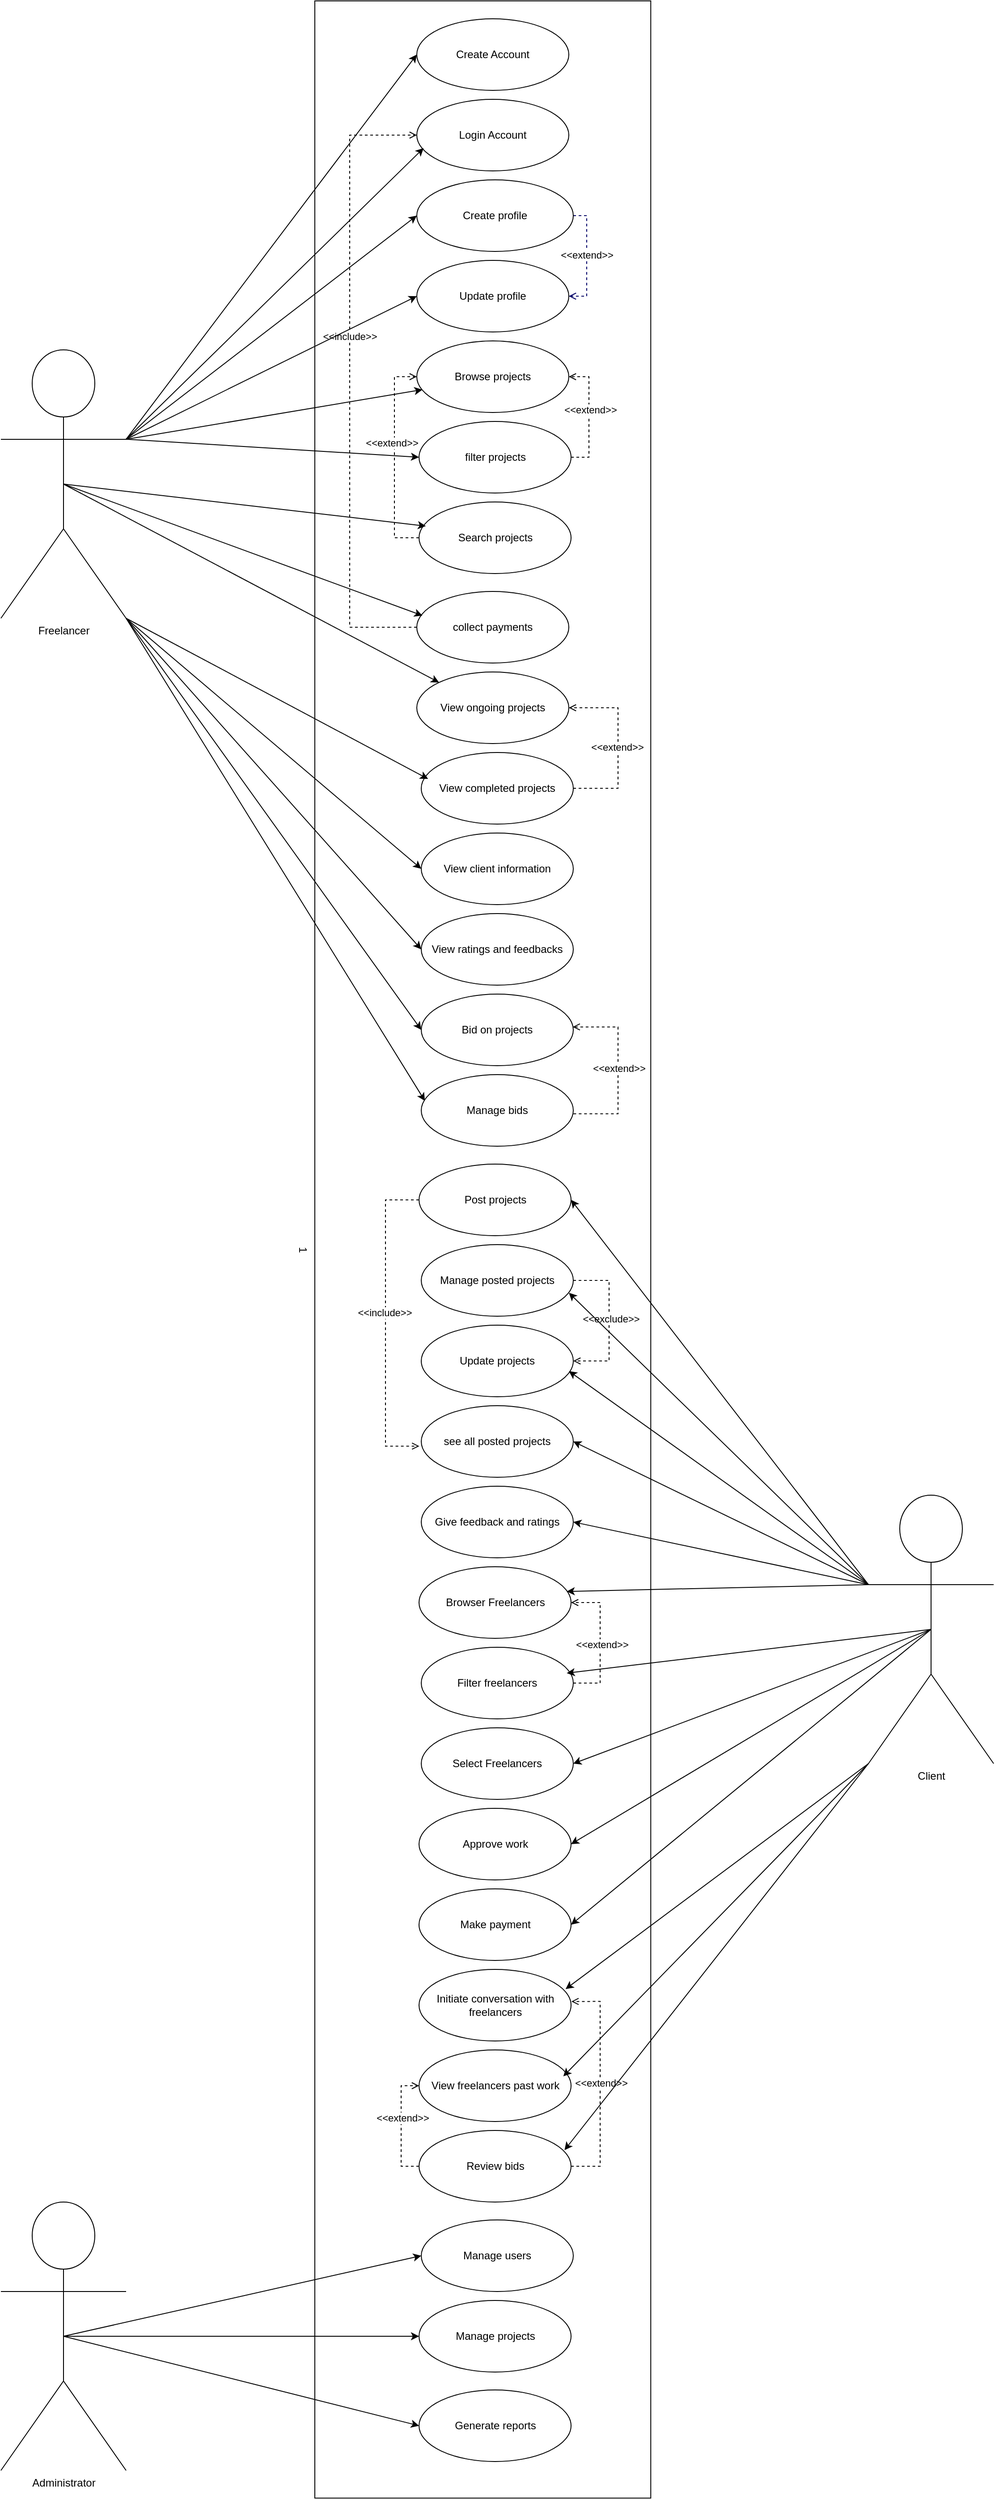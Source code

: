 <mxfile version="24.7.12">
  <diagram name="Page-1" id="MOCjurJPFzLoFM43xPGN">
    <mxGraphModel dx="2269" dy="2960" grid="1" gridSize="10" guides="1" tooltips="1" connect="1" arrows="1" fold="1" page="1" pageScale="1" pageWidth="827" pageHeight="1169" math="0" shadow="0">
      <root>
        <mxCell id="0" />
        <mxCell id="1" parent="0" />
        <mxCell id="UTlt9TKINnefYzKURxrY-1" value="Freelancer" style="shape=umlActor;verticalLabelPosition=bottom;verticalAlign=top;html=1;" vertex="1" parent="1">
          <mxGeometry x="150" y="320" width="140" height="300" as="geometry" />
        </mxCell>
        <mxCell id="UTlt9TKINnefYzKURxrY-3" value="1" style="verticalLabelPosition=bottom;verticalAlign=top;html=1;shape=mxgraph.basic.rect;fillColor2=none;strokeWidth=1;size=20;indent=5;rotation=90;" vertex="1" parent="1">
          <mxGeometry x="-706.63" y="1137.63" width="2790.88" height="375.63" as="geometry" />
        </mxCell>
        <mxCell id="UTlt9TKINnefYzKURxrY-4" value="Create Account" style="ellipse;whiteSpace=wrap;html=1;" vertex="1" parent="1">
          <mxGeometry x="615" y="-50" width="170" height="80" as="geometry" />
        </mxCell>
        <mxCell id="UTlt9TKINnefYzKURxrY-5" value="Login Account" style="ellipse;whiteSpace=wrap;html=1;" vertex="1" parent="1">
          <mxGeometry x="615" y="40" width="170" height="80" as="geometry" />
        </mxCell>
        <mxCell id="UTlt9TKINnefYzKURxrY-8" style="edgeStyle=orthogonalEdgeStyle;rounded=0;orthogonalLoop=1;jettySize=auto;html=1;entryX=1;entryY=0.5;entryDx=0;entryDy=0;dashed=1;strokeColor=#000066;endArrow=open;endFill=0;" edge="1" parent="1" source="UTlt9TKINnefYzKURxrY-6" target="UTlt9TKINnefYzKURxrY-7">
          <mxGeometry relative="1" as="geometry">
            <Array as="points">
              <mxPoint x="805" y="170" />
              <mxPoint x="805" y="260" />
            </Array>
          </mxGeometry>
        </mxCell>
        <mxCell id="UTlt9TKINnefYzKURxrY-14" value="&amp;lt;&amp;lt;extend&amp;gt;&amp;gt;" style="edgeLabel;html=1;align=center;verticalAlign=middle;resizable=0;points=[];" vertex="1" connectable="0" parent="UTlt9TKINnefYzKURxrY-8">
          <mxGeometry x="-0.059" relative="1" as="geometry">
            <mxPoint as="offset" />
          </mxGeometry>
        </mxCell>
        <mxCell id="UTlt9TKINnefYzKURxrY-6" value="Create profile" style="ellipse;whiteSpace=wrap;html=1;" vertex="1" parent="1">
          <mxGeometry x="615" y="130" width="175" height="80" as="geometry" />
        </mxCell>
        <mxCell id="UTlt9TKINnefYzKURxrY-7" value="Update profile" style="ellipse;whiteSpace=wrap;html=1;" vertex="1" parent="1">
          <mxGeometry x="615" y="220" width="170" height="80" as="geometry" />
        </mxCell>
        <mxCell id="UTlt9TKINnefYzKURxrY-9" value="Browse projects" style="ellipse;whiteSpace=wrap;html=1;" vertex="1" parent="1">
          <mxGeometry x="615" y="310" width="170" height="80" as="geometry" />
        </mxCell>
        <mxCell id="UTlt9TKINnefYzKURxrY-12" style="edgeStyle=orthogonalEdgeStyle;rounded=0;orthogonalLoop=1;jettySize=auto;html=1;entryX=1;entryY=0.5;entryDx=0;entryDy=0;exitX=1;exitY=0.5;exitDx=0;exitDy=0;dashed=1;endArrow=open;endFill=0;" edge="1" parent="1" source="UTlt9TKINnefYzKURxrY-10" target="UTlt9TKINnefYzKURxrY-9">
          <mxGeometry relative="1" as="geometry" />
        </mxCell>
        <mxCell id="UTlt9TKINnefYzKURxrY-13" value="&amp;lt;&amp;lt;extend&amp;gt;&amp;gt;" style="edgeLabel;html=1;align=center;verticalAlign=middle;resizable=0;points=[];" vertex="1" connectable="0" parent="UTlt9TKINnefYzKURxrY-12">
          <mxGeometry x="0.104" y="-1" relative="1" as="geometry">
            <mxPoint as="offset" />
          </mxGeometry>
        </mxCell>
        <mxCell id="UTlt9TKINnefYzKURxrY-10" value="filter projects" style="ellipse;whiteSpace=wrap;html=1;" vertex="1" parent="1">
          <mxGeometry x="617.5" y="400" width="170" height="80" as="geometry" />
        </mxCell>
        <mxCell id="UTlt9TKINnefYzKURxrY-11" value="View ongoing projects" style="ellipse;whiteSpace=wrap;html=1;" vertex="1" parent="1">
          <mxGeometry x="615" y="680" width="170" height="80" as="geometry" />
        </mxCell>
        <mxCell id="UTlt9TKINnefYzKURxrY-16" style="edgeStyle=orthogonalEdgeStyle;rounded=0;orthogonalLoop=1;jettySize=auto;html=1;entryX=0;entryY=0.5;entryDx=0;entryDy=0;dashed=1;endArrow=open;endFill=0;exitX=0;exitY=0.5;exitDx=0;exitDy=0;" edge="1" parent="1" source="UTlt9TKINnefYzKURxrY-15" target="UTlt9TKINnefYzKURxrY-5">
          <mxGeometry relative="1" as="geometry">
            <Array as="points">
              <mxPoint x="540" y="630" />
              <mxPoint x="540" y="80" />
            </Array>
          </mxGeometry>
        </mxCell>
        <mxCell id="UTlt9TKINnefYzKURxrY-17" value="&amp;lt;&amp;lt;include&amp;gt;&amp;gt;" style="edgeLabel;html=1;align=center;verticalAlign=middle;resizable=0;points=[];" vertex="1" connectable="0" parent="UTlt9TKINnefYzKURxrY-16">
          <mxGeometry x="0.143" relative="1" as="geometry">
            <mxPoint as="offset" />
          </mxGeometry>
        </mxCell>
        <mxCell id="UTlt9TKINnefYzKURxrY-15" value="collect payments" style="ellipse;whiteSpace=wrap;html=1;" vertex="1" parent="1">
          <mxGeometry x="615" y="590" width="170" height="80" as="geometry" />
        </mxCell>
        <mxCell id="UTlt9TKINnefYzKURxrY-26" style="edgeStyle=orthogonalEdgeStyle;rounded=0;orthogonalLoop=1;jettySize=auto;html=1;entryX=1;entryY=0.5;entryDx=0;entryDy=0;exitX=1;exitY=0.5;exitDx=0;exitDy=0;dashed=1;endArrow=open;endFill=0;" edge="1" parent="1" source="UTlt9TKINnefYzKURxrY-18" target="UTlt9TKINnefYzKURxrY-11">
          <mxGeometry relative="1" as="geometry">
            <Array as="points">
              <mxPoint x="840" y="810" />
              <mxPoint x="840" y="720" />
            </Array>
          </mxGeometry>
        </mxCell>
        <mxCell id="UTlt9TKINnefYzKURxrY-27" value="&amp;lt;&amp;lt;extend&amp;gt;&amp;gt;" style="edgeLabel;html=1;align=center;verticalAlign=middle;resizable=0;points=[];" vertex="1" connectable="0" parent="UTlt9TKINnefYzKURxrY-26">
          <mxGeometry x="-0.011" y="1" relative="1" as="geometry">
            <mxPoint as="offset" />
          </mxGeometry>
        </mxCell>
        <mxCell id="UTlt9TKINnefYzKURxrY-18" value="View completed projects" style="ellipse;whiteSpace=wrap;html=1;" vertex="1" parent="1">
          <mxGeometry x="620" y="770" width="170" height="80" as="geometry" />
        </mxCell>
        <mxCell id="UTlt9TKINnefYzKURxrY-21" value="View client information" style="ellipse;whiteSpace=wrap;html=1;" vertex="1" parent="1">
          <mxGeometry x="620" y="860" width="170" height="80" as="geometry" />
        </mxCell>
        <mxCell id="UTlt9TKINnefYzKURxrY-22" value="View ratings and feedbacks" style="ellipse;whiteSpace=wrap;html=1;" vertex="1" parent="1">
          <mxGeometry x="620" y="950" width="170" height="80" as="geometry" />
        </mxCell>
        <mxCell id="UTlt9TKINnefYzKURxrY-23" value="Bid on projects" style="ellipse;whiteSpace=wrap;html=1;" vertex="1" parent="1">
          <mxGeometry x="620" y="1040" width="170" height="80" as="geometry" />
        </mxCell>
        <mxCell id="UTlt9TKINnefYzKURxrY-24" value="Manage bids" style="ellipse;whiteSpace=wrap;html=1;" vertex="1" parent="1">
          <mxGeometry x="620" y="1130" width="170" height="80" as="geometry" />
        </mxCell>
        <mxCell id="UTlt9TKINnefYzKURxrY-30" style="edgeStyle=orthogonalEdgeStyle;rounded=0;orthogonalLoop=1;jettySize=auto;html=1;entryX=0;entryY=0.5;entryDx=0;entryDy=0;exitX=0;exitY=0.5;exitDx=0;exitDy=0;dashed=1;endArrow=open;endFill=0;" edge="1" parent="1" source="UTlt9TKINnefYzKURxrY-28" target="UTlt9TKINnefYzKURxrY-9">
          <mxGeometry relative="1" as="geometry">
            <Array as="points">
              <mxPoint x="590" y="530" />
              <mxPoint x="590" y="350" />
            </Array>
          </mxGeometry>
        </mxCell>
        <mxCell id="UTlt9TKINnefYzKURxrY-31" value="&amp;lt;&amp;lt;extend&amp;gt;&amp;gt;" style="edgeLabel;html=1;align=center;verticalAlign=middle;resizable=0;points=[];" vertex="1" connectable="0" parent="UTlt9TKINnefYzKURxrY-30">
          <mxGeometry x="0.148" y="3" relative="1" as="geometry">
            <mxPoint as="offset" />
          </mxGeometry>
        </mxCell>
        <mxCell id="UTlt9TKINnefYzKURxrY-28" value="Search projects" style="ellipse;whiteSpace=wrap;html=1;" vertex="1" parent="1">
          <mxGeometry x="617.5" y="490" width="170" height="80" as="geometry" />
        </mxCell>
        <mxCell id="UTlt9TKINnefYzKURxrY-32" style="edgeStyle=orthogonalEdgeStyle;rounded=0;orthogonalLoop=1;jettySize=auto;html=1;entryX=0.996;entryY=0.459;entryDx=0;entryDy=0;entryPerimeter=0;exitX=1.001;exitY=0.547;exitDx=0;exitDy=0;exitPerimeter=0;dashed=1;endArrow=open;endFill=0;" edge="1" parent="1" source="UTlt9TKINnefYzKURxrY-24" target="UTlt9TKINnefYzKURxrY-23">
          <mxGeometry relative="1" as="geometry">
            <Array as="points">
              <mxPoint x="840" y="1174" />
              <mxPoint x="840" y="1077" />
            </Array>
          </mxGeometry>
        </mxCell>
        <mxCell id="UTlt9TKINnefYzKURxrY-33" value="&amp;lt;&amp;lt;extend&amp;gt;&amp;gt;" style="edgeLabel;html=1;align=center;verticalAlign=middle;resizable=0;points=[];" vertex="1" connectable="0" parent="UTlt9TKINnefYzKURxrY-32">
          <mxGeometry x="0.016" y="-1" relative="1" as="geometry">
            <mxPoint as="offset" />
          </mxGeometry>
        </mxCell>
        <mxCell id="UTlt9TKINnefYzKURxrY-34" value="Post projects" style="ellipse;whiteSpace=wrap;html=1;" vertex="1" parent="1">
          <mxGeometry x="617.5" y="1230" width="170" height="80" as="geometry" />
        </mxCell>
        <mxCell id="UTlt9TKINnefYzKURxrY-37" style="edgeStyle=orthogonalEdgeStyle;rounded=0;orthogonalLoop=1;jettySize=auto;html=1;exitX=1;exitY=0.5;exitDx=0;exitDy=0;entryX=1;entryY=0.5;entryDx=0;entryDy=0;dashed=1;endArrow=open;endFill=0;" edge="1" parent="1" source="UTlt9TKINnefYzKURxrY-35" target="UTlt9TKINnefYzKURxrY-36">
          <mxGeometry relative="1" as="geometry">
            <Array as="points">
              <mxPoint x="830" y="1360" />
              <mxPoint x="830" y="1450" />
            </Array>
          </mxGeometry>
        </mxCell>
        <mxCell id="UTlt9TKINnefYzKURxrY-38" value="&amp;lt;&amp;lt;exclude&amp;gt;&amp;gt;" style="edgeLabel;html=1;align=center;verticalAlign=middle;resizable=0;points=[];" vertex="1" connectable="0" parent="UTlt9TKINnefYzKURxrY-37">
          <mxGeometry x="-0.026" y="2" relative="1" as="geometry">
            <mxPoint as="offset" />
          </mxGeometry>
        </mxCell>
        <mxCell id="UTlt9TKINnefYzKURxrY-35" value="Manage posted projects" style="ellipse;whiteSpace=wrap;html=1;" vertex="1" parent="1">
          <mxGeometry x="620" y="1320" width="170" height="80" as="geometry" />
        </mxCell>
        <mxCell id="UTlt9TKINnefYzKURxrY-36" value="Update projects" style="ellipse;whiteSpace=wrap;html=1;" vertex="1" parent="1">
          <mxGeometry x="620" y="1410" width="170" height="80" as="geometry" />
        </mxCell>
        <mxCell id="UTlt9TKINnefYzKURxrY-40" value="see all posted projects" style="ellipse;whiteSpace=wrap;html=1;" vertex="1" parent="1">
          <mxGeometry x="620" y="1500" width="170" height="80" as="geometry" />
        </mxCell>
        <mxCell id="UTlt9TKINnefYzKURxrY-41" style="edgeStyle=orthogonalEdgeStyle;rounded=0;orthogonalLoop=1;jettySize=auto;html=1;entryX=-0.013;entryY=0.565;entryDx=0;entryDy=0;entryPerimeter=0;exitX=0;exitY=0.5;exitDx=0;exitDy=0;dashed=1;endArrow=open;endFill=0;" edge="1" parent="1" source="UTlt9TKINnefYzKURxrY-34" target="UTlt9TKINnefYzKURxrY-40">
          <mxGeometry relative="1" as="geometry">
            <Array as="points">
              <mxPoint x="580" y="1270" />
              <mxPoint x="580" y="1545" />
            </Array>
          </mxGeometry>
        </mxCell>
        <mxCell id="UTlt9TKINnefYzKURxrY-42" value="&amp;lt;&amp;lt;include&amp;gt;&amp;gt;" style="edgeLabel;html=1;align=center;verticalAlign=middle;resizable=0;points=[];" vertex="1" connectable="0" parent="UTlt9TKINnefYzKURxrY-41">
          <mxGeometry x="-0.066" y="-1" relative="1" as="geometry">
            <mxPoint as="offset" />
          </mxGeometry>
        </mxCell>
        <mxCell id="UTlt9TKINnefYzKURxrY-43" value="Give feedback and ratings" style="ellipse;whiteSpace=wrap;html=1;" vertex="1" parent="1">
          <mxGeometry x="620" y="1590" width="170" height="80" as="geometry" />
        </mxCell>
        <mxCell id="UTlt9TKINnefYzKURxrY-44" value="Browser Freelancers" style="ellipse;whiteSpace=wrap;html=1;" vertex="1" parent="1">
          <mxGeometry x="617.5" y="1680" width="170" height="80" as="geometry" />
        </mxCell>
        <mxCell id="UTlt9TKINnefYzKURxrY-48" style="edgeStyle=orthogonalEdgeStyle;rounded=0;orthogonalLoop=1;jettySize=auto;html=1;entryX=1;entryY=0.5;entryDx=0;entryDy=0;exitX=1;exitY=0.5;exitDx=0;exitDy=0;dashed=1;endArrow=open;endFill=0;" edge="1" parent="1" source="UTlt9TKINnefYzKURxrY-45" target="UTlt9TKINnefYzKURxrY-44">
          <mxGeometry relative="1" as="geometry">
            <Array as="points">
              <mxPoint x="820" y="1810" />
              <mxPoint x="820" y="1720" />
            </Array>
          </mxGeometry>
        </mxCell>
        <mxCell id="UTlt9TKINnefYzKURxrY-49" value="&amp;lt;&amp;lt;extend&amp;gt;&amp;gt;" style="edgeLabel;html=1;align=center;verticalAlign=middle;resizable=0;points=[];" vertex="1" connectable="0" parent="UTlt9TKINnefYzKURxrY-48">
          <mxGeometry x="-0.035" y="-2" relative="1" as="geometry">
            <mxPoint as="offset" />
          </mxGeometry>
        </mxCell>
        <mxCell id="UTlt9TKINnefYzKURxrY-45" value="Filter freelancers" style="ellipse;whiteSpace=wrap;html=1;" vertex="1" parent="1">
          <mxGeometry x="620" y="1770" width="170" height="80" as="geometry" />
        </mxCell>
        <mxCell id="UTlt9TKINnefYzKURxrY-46" value="Select Freelancers" style="ellipse;whiteSpace=wrap;html=1;" vertex="1" parent="1">
          <mxGeometry x="620" y="1860" width="170" height="80" as="geometry" />
        </mxCell>
        <mxCell id="UTlt9TKINnefYzKURxrY-50" value="Approve work" style="ellipse;whiteSpace=wrap;html=1;" vertex="1" parent="1">
          <mxGeometry x="617.5" y="1950" width="170" height="80" as="geometry" />
        </mxCell>
        <mxCell id="UTlt9TKINnefYzKURxrY-51" value="Make payment" style="ellipse;whiteSpace=wrap;html=1;" vertex="1" parent="1">
          <mxGeometry x="617.5" y="2040" width="170" height="80" as="geometry" />
        </mxCell>
        <mxCell id="UTlt9TKINnefYzKURxrY-52" value="Initiate conversation with freelancers" style="ellipse;whiteSpace=wrap;html=1;" vertex="1" parent="1">
          <mxGeometry x="617.5" y="2130" width="170" height="80" as="geometry" />
        </mxCell>
        <mxCell id="UTlt9TKINnefYzKURxrY-53" value="View freelancers past work" style="ellipse;whiteSpace=wrap;html=1;" vertex="1" parent="1">
          <mxGeometry x="617.5" y="2220" width="170" height="80" as="geometry" />
        </mxCell>
        <mxCell id="UTlt9TKINnefYzKURxrY-57" style="edgeStyle=orthogonalEdgeStyle;rounded=0;orthogonalLoop=1;jettySize=auto;html=1;entryX=0;entryY=0.5;entryDx=0;entryDy=0;exitX=0;exitY=0.5;exitDx=0;exitDy=0;dashed=1;endArrow=open;endFill=0;" edge="1" parent="1" source="UTlt9TKINnefYzKURxrY-54" target="UTlt9TKINnefYzKURxrY-53">
          <mxGeometry relative="1" as="geometry" />
        </mxCell>
        <mxCell id="UTlt9TKINnefYzKURxrY-58" value="&amp;lt;&amp;lt;extend&amp;gt;&amp;gt;" style="edgeLabel;html=1;align=center;verticalAlign=middle;resizable=0;points=[];" vertex="1" connectable="0" parent="UTlt9TKINnefYzKURxrY-57">
          <mxGeometry x="0.14" y="-1" relative="1" as="geometry">
            <mxPoint as="offset" />
          </mxGeometry>
        </mxCell>
        <mxCell id="UTlt9TKINnefYzKURxrY-54" value="Review bids" style="ellipse;whiteSpace=wrap;html=1;" vertex="1" parent="1">
          <mxGeometry x="617.5" y="2310" width="170" height="80" as="geometry" />
        </mxCell>
        <mxCell id="UTlt9TKINnefYzKURxrY-55" style="edgeStyle=orthogonalEdgeStyle;rounded=0;orthogonalLoop=1;jettySize=auto;html=1;entryX=1.002;entryY=0.448;entryDx=0;entryDy=0;entryPerimeter=0;exitX=1;exitY=0.5;exitDx=0;exitDy=0;dashed=1;endArrow=open;endFill=0;" edge="1" parent="1" source="UTlt9TKINnefYzKURxrY-54" target="UTlt9TKINnefYzKURxrY-52">
          <mxGeometry relative="1" as="geometry">
            <Array as="points">
              <mxPoint x="820" y="2350" />
              <mxPoint x="820" y="2166" />
            </Array>
          </mxGeometry>
        </mxCell>
        <mxCell id="UTlt9TKINnefYzKURxrY-56" value="&amp;lt;&amp;lt;extend&amp;gt;&amp;gt;" style="edgeLabel;html=1;align=center;verticalAlign=middle;resizable=0;points=[];" vertex="1" connectable="0" parent="UTlt9TKINnefYzKURxrY-55">
          <mxGeometry x="0.01" y="-1" relative="1" as="geometry">
            <mxPoint as="offset" />
          </mxGeometry>
        </mxCell>
        <mxCell id="UTlt9TKINnefYzKURxrY-59" value="Client" style="shape=umlActor;verticalLabelPosition=bottom;verticalAlign=top;html=1;" vertex="1" parent="1">
          <mxGeometry x="1120" y="1600" width="140" height="300" as="geometry" />
        </mxCell>
        <mxCell id="UTlt9TKINnefYzKURxrY-60" value="Administrator" style="shape=umlActor;verticalLabelPosition=bottom;verticalAlign=top;html=1;" vertex="1" parent="1">
          <mxGeometry x="150" y="2390" width="140" height="300" as="geometry" />
        </mxCell>
        <mxCell id="UTlt9TKINnefYzKURxrY-61" value="Manage users" style="ellipse;whiteSpace=wrap;html=1;" vertex="1" parent="1">
          <mxGeometry x="620" y="2410" width="170" height="80" as="geometry" />
        </mxCell>
        <mxCell id="UTlt9TKINnefYzKURxrY-62" value="Manage projects" style="ellipse;whiteSpace=wrap;html=1;" vertex="1" parent="1">
          <mxGeometry x="617.5" y="2500" width="170" height="80" as="geometry" />
        </mxCell>
        <mxCell id="UTlt9TKINnefYzKURxrY-63" value="Generate reports" style="ellipse;whiteSpace=wrap;html=1;" vertex="1" parent="1">
          <mxGeometry x="617.5" y="2600" width="170" height="80" as="geometry" />
        </mxCell>
        <mxCell id="UTlt9TKINnefYzKURxrY-67" value="" style="endArrow=classic;html=1;rounded=0;exitX=0.5;exitY=0.5;exitDx=0;exitDy=0;exitPerimeter=0;entryX=0;entryY=0.5;entryDx=0;entryDy=0;" edge="1" parent="1" source="UTlt9TKINnefYzKURxrY-60" target="UTlt9TKINnefYzKURxrY-61">
          <mxGeometry width="50" height="50" relative="1" as="geometry">
            <mxPoint x="400" y="2580" as="sourcePoint" />
            <mxPoint x="450" y="2530" as="targetPoint" />
          </mxGeometry>
        </mxCell>
        <mxCell id="UTlt9TKINnefYzKURxrY-68" value="" style="endArrow=classic;html=1;rounded=0;exitX=0.5;exitY=0.5;exitDx=0;exitDy=0;exitPerimeter=0;entryX=0;entryY=0.5;entryDx=0;entryDy=0;" edge="1" parent="1" source="UTlt9TKINnefYzKURxrY-60" target="UTlt9TKINnefYzKURxrY-62">
          <mxGeometry width="50" height="50" relative="1" as="geometry">
            <mxPoint x="230" y="2550" as="sourcePoint" />
            <mxPoint x="630" y="2460" as="targetPoint" />
          </mxGeometry>
        </mxCell>
        <mxCell id="UTlt9TKINnefYzKURxrY-69" value="" style="endArrow=classic;html=1;rounded=0;entryX=0;entryY=0.5;entryDx=0;entryDy=0;" edge="1" parent="1" target="UTlt9TKINnefYzKURxrY-63">
          <mxGeometry width="50" height="50" relative="1" as="geometry">
            <mxPoint x="220" y="2540" as="sourcePoint" />
            <mxPoint x="628" y="2550" as="targetPoint" />
          </mxGeometry>
        </mxCell>
        <mxCell id="UTlt9TKINnefYzKURxrY-70" value="" style="endArrow=classic;html=1;rounded=0;entryX=1;entryY=0.5;entryDx=0;entryDy=0;exitX=0;exitY=0.333;exitDx=0;exitDy=0;exitPerimeter=0;" edge="1" parent="1" source="UTlt9TKINnefYzKURxrY-59" target="UTlt9TKINnefYzKURxrY-34">
          <mxGeometry width="50" height="50" relative="1" as="geometry">
            <mxPoint x="1250" y="1850" as="sourcePoint" />
            <mxPoint x="1300" y="1800" as="targetPoint" />
          </mxGeometry>
        </mxCell>
        <mxCell id="UTlt9TKINnefYzKURxrY-71" value="" style="endArrow=classic;html=1;rounded=0;entryX=0.971;entryY=0.673;entryDx=0;entryDy=0;exitX=0;exitY=0.333;exitDx=0;exitDy=0;exitPerimeter=0;entryPerimeter=0;" edge="1" parent="1" source="UTlt9TKINnefYzKURxrY-59" target="UTlt9TKINnefYzKURxrY-35">
          <mxGeometry width="50" height="50" relative="1" as="geometry">
            <mxPoint x="1130" y="1710" as="sourcePoint" />
            <mxPoint x="798" y="1280" as="targetPoint" />
          </mxGeometry>
        </mxCell>
        <mxCell id="UTlt9TKINnefYzKURxrY-72" value="" style="endArrow=classic;html=1;rounded=0;entryX=0.971;entryY=0.642;entryDx=0;entryDy=0;exitX=0;exitY=0.333;exitDx=0;exitDy=0;exitPerimeter=0;entryPerimeter=0;" edge="1" parent="1" source="UTlt9TKINnefYzKURxrY-59" target="UTlt9TKINnefYzKURxrY-36">
          <mxGeometry width="50" height="50" relative="1" as="geometry">
            <mxPoint x="1140" y="1720" as="sourcePoint" />
            <mxPoint x="800" y="1370" as="targetPoint" />
          </mxGeometry>
        </mxCell>
        <mxCell id="UTlt9TKINnefYzKURxrY-73" value="" style="endArrow=classic;html=1;rounded=0;entryX=1;entryY=0.5;entryDx=0;entryDy=0;" edge="1" parent="1" target="UTlt9TKINnefYzKURxrY-40">
          <mxGeometry width="50" height="50" relative="1" as="geometry">
            <mxPoint x="1120" y="1700" as="sourcePoint" />
            <mxPoint x="795" y="1471" as="targetPoint" />
          </mxGeometry>
        </mxCell>
        <mxCell id="UTlt9TKINnefYzKURxrY-74" value="" style="endArrow=classic;html=1;rounded=0;entryX=1;entryY=0.5;entryDx=0;entryDy=0;" edge="1" parent="1" target="UTlt9TKINnefYzKURxrY-43">
          <mxGeometry width="50" height="50" relative="1" as="geometry">
            <mxPoint x="1120" y="1700" as="sourcePoint" />
            <mxPoint x="800" y="1550" as="targetPoint" />
          </mxGeometry>
        </mxCell>
        <mxCell id="UTlt9TKINnefYzKURxrY-75" value="" style="endArrow=classic;html=1;rounded=0;entryX=0.971;entryY=0.345;entryDx=0;entryDy=0;entryPerimeter=0;" edge="1" parent="1" target="UTlt9TKINnefYzKURxrY-44">
          <mxGeometry width="50" height="50" relative="1" as="geometry">
            <mxPoint x="1120" y="1700" as="sourcePoint" />
            <mxPoint x="800" y="1640" as="targetPoint" />
          </mxGeometry>
        </mxCell>
        <mxCell id="UTlt9TKINnefYzKURxrY-76" value="" style="endArrow=classic;html=1;rounded=0;entryX=0.957;entryY=0.361;entryDx=0;entryDy=0;entryPerimeter=0;exitX=0.5;exitY=0.5;exitDx=0;exitDy=0;exitPerimeter=0;" edge="1" parent="1" source="UTlt9TKINnefYzKURxrY-59" target="UTlt9TKINnefYzKURxrY-45">
          <mxGeometry width="50" height="50" relative="1" as="geometry">
            <mxPoint x="1130" y="1710" as="sourcePoint" />
            <mxPoint x="793" y="1718" as="targetPoint" />
          </mxGeometry>
        </mxCell>
        <mxCell id="UTlt9TKINnefYzKURxrY-77" value="" style="endArrow=classic;html=1;rounded=0;entryX=1;entryY=0.5;entryDx=0;entryDy=0;" edge="1" parent="1" target="UTlt9TKINnefYzKURxrY-46">
          <mxGeometry width="50" height="50" relative="1" as="geometry">
            <mxPoint x="1190" y="1750" as="sourcePoint" />
            <mxPoint x="793" y="1809" as="targetPoint" />
          </mxGeometry>
        </mxCell>
        <mxCell id="UTlt9TKINnefYzKURxrY-78" value="" style="endArrow=classic;html=1;rounded=0;entryX=1;entryY=0.5;entryDx=0;entryDy=0;" edge="1" parent="1" target="UTlt9TKINnefYzKURxrY-50">
          <mxGeometry width="50" height="50" relative="1" as="geometry">
            <mxPoint x="1190" y="1750" as="sourcePoint" />
            <mxPoint x="800" y="1910" as="targetPoint" />
          </mxGeometry>
        </mxCell>
        <mxCell id="UTlt9TKINnefYzKURxrY-79" value="" style="endArrow=classic;html=1;rounded=0;entryX=1;entryY=0.5;entryDx=0;entryDy=0;" edge="1" parent="1" target="UTlt9TKINnefYzKURxrY-51">
          <mxGeometry width="50" height="50" relative="1" as="geometry">
            <mxPoint x="1190" y="1750" as="sourcePoint" />
            <mxPoint x="798" y="2000" as="targetPoint" />
          </mxGeometry>
        </mxCell>
        <mxCell id="UTlt9TKINnefYzKURxrY-80" value="" style="endArrow=classic;html=1;rounded=0;entryX=0.964;entryY=0.275;entryDx=0;entryDy=0;entryPerimeter=0;exitX=0;exitY=1;exitDx=0;exitDy=0;exitPerimeter=0;" edge="1" parent="1" source="UTlt9TKINnefYzKURxrY-59" target="UTlt9TKINnefYzKURxrY-52">
          <mxGeometry width="50" height="50" relative="1" as="geometry">
            <mxPoint x="1200" y="1760" as="sourcePoint" />
            <mxPoint x="798" y="2090" as="targetPoint" />
          </mxGeometry>
        </mxCell>
        <mxCell id="UTlt9TKINnefYzKURxrY-81" value="" style="endArrow=classic;html=1;rounded=0;entryX=0.949;entryY=0.369;entryDx=0;entryDy=0;entryPerimeter=0;" edge="1" parent="1" target="UTlt9TKINnefYzKURxrY-53">
          <mxGeometry width="50" height="50" relative="1" as="geometry">
            <mxPoint x="1120" y="1900" as="sourcePoint" />
            <mxPoint x="791" y="2162" as="targetPoint" />
          </mxGeometry>
        </mxCell>
        <mxCell id="UTlt9TKINnefYzKURxrY-82" value="" style="endArrow=classic;html=1;rounded=0;entryX=0.957;entryY=0.275;entryDx=0;entryDy=0;entryPerimeter=0;" edge="1" parent="1" target="UTlt9TKINnefYzKURxrY-54">
          <mxGeometry width="50" height="50" relative="1" as="geometry">
            <mxPoint x="1120" y="1900" as="sourcePoint" />
            <mxPoint x="789" y="2260" as="targetPoint" />
          </mxGeometry>
        </mxCell>
        <mxCell id="UTlt9TKINnefYzKURxrY-84" value="" style="endArrow=classic;html=1;rounded=0;exitX=1;exitY=0.333;exitDx=0;exitDy=0;exitPerimeter=0;entryX=0;entryY=0.5;entryDx=0;entryDy=0;" edge="1" parent="1" source="UTlt9TKINnefYzKURxrY-1" target="UTlt9TKINnefYzKURxrY-4">
          <mxGeometry width="50" height="50" relative="1" as="geometry">
            <mxPoint x="560" y="330" as="sourcePoint" />
            <mxPoint x="610" y="280" as="targetPoint" />
          </mxGeometry>
        </mxCell>
        <mxCell id="UTlt9TKINnefYzKURxrY-85" value="" style="endArrow=classic;html=1;rounded=0;exitX=1;exitY=0.333;exitDx=0;exitDy=0;exitPerimeter=0;entryX=0.045;entryY=0.681;entryDx=0;entryDy=0;entryPerimeter=0;" edge="1" parent="1" source="UTlt9TKINnefYzKURxrY-1" target="UTlt9TKINnefYzKURxrY-5">
          <mxGeometry width="50" height="50" relative="1" as="geometry">
            <mxPoint x="300" y="430" as="sourcePoint" />
            <mxPoint x="625" as="targetPoint" />
          </mxGeometry>
        </mxCell>
        <mxCell id="UTlt9TKINnefYzKURxrY-86" value="" style="endArrow=classic;html=1;rounded=0;exitX=1;exitY=0.333;exitDx=0;exitDy=0;exitPerimeter=0;entryX=0;entryY=0.5;entryDx=0;entryDy=0;" edge="1" parent="1" source="UTlt9TKINnefYzKURxrY-1" target="UTlt9TKINnefYzKURxrY-6">
          <mxGeometry width="50" height="50" relative="1" as="geometry">
            <mxPoint x="300" y="430" as="sourcePoint" />
            <mxPoint x="633" y="104" as="targetPoint" />
          </mxGeometry>
        </mxCell>
        <mxCell id="UTlt9TKINnefYzKURxrY-87" value="" style="endArrow=classic;html=1;rounded=0;entryX=0;entryY=0.5;entryDx=0;entryDy=0;" edge="1" parent="1" target="UTlt9TKINnefYzKURxrY-7">
          <mxGeometry width="50" height="50" relative="1" as="geometry">
            <mxPoint x="290" y="420" as="sourcePoint" />
            <mxPoint x="625" y="180" as="targetPoint" />
          </mxGeometry>
        </mxCell>
        <mxCell id="UTlt9TKINnefYzKURxrY-88" value="" style="endArrow=classic;html=1;rounded=0;entryX=0.037;entryY=0.681;entryDx=0;entryDy=0;entryPerimeter=0;" edge="1" parent="1" target="UTlt9TKINnefYzKURxrY-9">
          <mxGeometry width="50" height="50" relative="1" as="geometry">
            <mxPoint x="290" y="420" as="sourcePoint" />
            <mxPoint x="625" y="270" as="targetPoint" />
          </mxGeometry>
        </mxCell>
        <mxCell id="UTlt9TKINnefYzKURxrY-89" value="" style="endArrow=classic;html=1;rounded=0;entryX=0;entryY=0.5;entryDx=0;entryDy=0;exitX=1;exitY=0.333;exitDx=0;exitDy=0;exitPerimeter=0;" edge="1" parent="1" source="UTlt9TKINnefYzKURxrY-1" target="UTlt9TKINnefYzKURxrY-10">
          <mxGeometry width="50" height="50" relative="1" as="geometry">
            <mxPoint x="300" y="430" as="sourcePoint" />
            <mxPoint x="631" y="374" as="targetPoint" />
          </mxGeometry>
        </mxCell>
        <mxCell id="UTlt9TKINnefYzKURxrY-90" value="" style="endArrow=classic;html=1;rounded=0;entryX=0.045;entryY=0.337;entryDx=0;entryDy=0;exitX=0.5;exitY=0.5;exitDx=0;exitDy=0;exitPerimeter=0;entryPerimeter=0;" edge="1" parent="1" source="UTlt9TKINnefYzKURxrY-1" target="UTlt9TKINnefYzKURxrY-28">
          <mxGeometry width="50" height="50" relative="1" as="geometry">
            <mxPoint x="300" y="430" as="sourcePoint" />
            <mxPoint x="628" y="450" as="targetPoint" />
          </mxGeometry>
        </mxCell>
        <mxCell id="UTlt9TKINnefYzKURxrY-91" value="" style="endArrow=classic;html=1;rounded=0;entryX=0.037;entryY=0.337;entryDx=0;entryDy=0;exitX=0.5;exitY=0.5;exitDx=0;exitDy=0;exitPerimeter=0;entryPerimeter=0;" edge="1" parent="1" source="UTlt9TKINnefYzKURxrY-1" target="UTlt9TKINnefYzKURxrY-15">
          <mxGeometry width="50" height="50" relative="1" as="geometry">
            <mxPoint x="230" y="480" as="sourcePoint" />
            <mxPoint x="635" y="527" as="targetPoint" />
          </mxGeometry>
        </mxCell>
        <mxCell id="UTlt9TKINnefYzKURxrY-92" value="" style="endArrow=classic;html=1;rounded=0;entryX=0;entryY=0;entryDx=0;entryDy=0;exitX=0.5;exitY=0.5;exitDx=0;exitDy=0;exitPerimeter=0;" edge="1" parent="1" source="UTlt9TKINnefYzKURxrY-1" target="UTlt9TKINnefYzKURxrY-11">
          <mxGeometry width="50" height="50" relative="1" as="geometry">
            <mxPoint x="230" y="480" as="sourcePoint" />
            <mxPoint x="631" y="627" as="targetPoint" />
          </mxGeometry>
        </mxCell>
        <mxCell id="UTlt9TKINnefYzKURxrY-93" value="" style="endArrow=classic;html=1;rounded=0;entryX=0.045;entryY=0.369;entryDx=0;entryDy=0;exitX=1;exitY=1;exitDx=0;exitDy=0;exitPerimeter=0;entryPerimeter=0;" edge="1" parent="1" source="UTlt9TKINnefYzKURxrY-1" target="UTlt9TKINnefYzKURxrY-18">
          <mxGeometry width="50" height="50" relative="1" as="geometry">
            <mxPoint x="230" y="480" as="sourcePoint" />
            <mxPoint x="650" y="702" as="targetPoint" />
          </mxGeometry>
        </mxCell>
        <mxCell id="UTlt9TKINnefYzKURxrY-94" value="" style="endArrow=classic;html=1;rounded=0;exitX=1;exitY=1;exitDx=0;exitDy=0;exitPerimeter=0;entryX=0;entryY=0.5;entryDx=0;entryDy=0;" edge="1" parent="1" source="UTlt9TKINnefYzKURxrY-1" target="UTlt9TKINnefYzKURxrY-21">
          <mxGeometry width="50" height="50" relative="1" as="geometry">
            <mxPoint x="300" y="630" as="sourcePoint" />
            <mxPoint x="638" y="810" as="targetPoint" />
          </mxGeometry>
        </mxCell>
        <mxCell id="UTlt9TKINnefYzKURxrY-95" value="" style="endArrow=classic;html=1;rounded=0;exitX=1;exitY=1;exitDx=0;exitDy=0;exitPerimeter=0;entryX=0;entryY=0.5;entryDx=0;entryDy=0;" edge="1" parent="1" source="UTlt9TKINnefYzKURxrY-1" target="UTlt9TKINnefYzKURxrY-22">
          <mxGeometry width="50" height="50" relative="1" as="geometry">
            <mxPoint x="300" y="630" as="sourcePoint" />
            <mxPoint x="630" y="910" as="targetPoint" />
          </mxGeometry>
        </mxCell>
        <mxCell id="UTlt9TKINnefYzKURxrY-96" value="" style="endArrow=classic;html=1;rounded=0;entryX=0;entryY=0.5;entryDx=0;entryDy=0;exitX=1;exitY=1;exitDx=0;exitDy=0;exitPerimeter=0;" edge="1" parent="1" source="UTlt9TKINnefYzKURxrY-1" target="UTlt9TKINnefYzKURxrY-23">
          <mxGeometry width="50" height="50" relative="1" as="geometry">
            <mxPoint x="300" y="620" as="sourcePoint" />
            <mxPoint x="630" y="1000" as="targetPoint" />
          </mxGeometry>
        </mxCell>
        <mxCell id="UTlt9TKINnefYzKURxrY-97" value="" style="endArrow=classic;html=1;rounded=0;entryX=0.024;entryY=0.367;entryDx=0;entryDy=0;exitX=1;exitY=1;exitDx=0;exitDy=0;exitPerimeter=0;entryPerimeter=0;" edge="1" parent="1" source="UTlt9TKINnefYzKURxrY-1" target="UTlt9TKINnefYzKURxrY-24">
          <mxGeometry width="50" height="50" relative="1" as="geometry">
            <mxPoint x="300" y="630" as="sourcePoint" />
            <mxPoint x="630" y="1090" as="targetPoint" />
          </mxGeometry>
        </mxCell>
      </root>
    </mxGraphModel>
  </diagram>
</mxfile>
